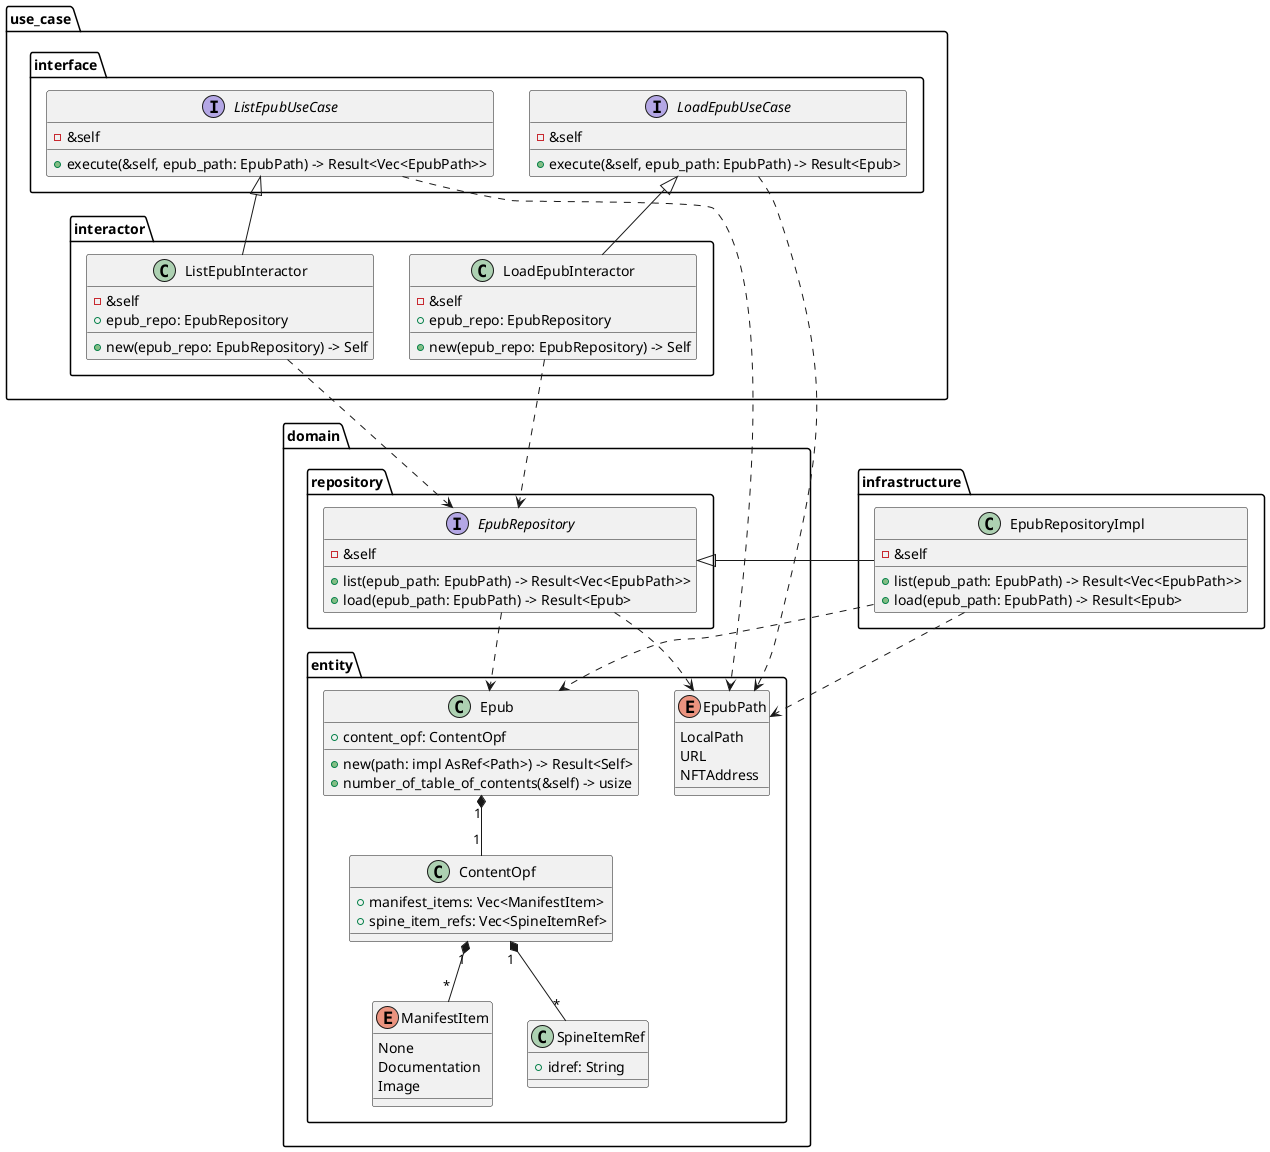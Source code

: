 @startuml
'https://plantuml.com/class-diagram

package "use_case" {
    package "interface" {
        interface ListEpubUseCase {
            -&self
            +execute(&self, epub_path: EpubPath) -> Result<Vec<EpubPath>>
        }

        interface LoadEpubUseCase {
            -&self
            +execute(&self, epub_path: EpubPath) -> Result<Epub>
        }
    }

    package "interactor" {
        class ListEpubInteractor {
            -&self
            +epub_repo: EpubRepository
            +new(epub_repo: EpubRepository) -> Self
        }

        class LoadEpubInteractor {
            -&self
            +epub_repo: EpubRepository
            +new(epub_repo: EpubRepository) -> Self
        }
    }

    ListEpubUseCase <|-- ListEpubInteractor

    LoadEpubUseCase <|-- LoadEpubInteractor
}

package "infrastructure" {
    class EpubRepositoryImpl {
        -&self
        +list(epub_path: EpubPath) -> Result<Vec<EpubPath>>
        +load(epub_path: EpubPath) -> Result<Epub>
    }
}

package "domain" {
    package "repository" {

        interface EpubRepository {
            -&self
            +list(epub_path: EpubPath) -> Result<Vec<EpubPath>>
            +load(epub_path: EpubPath) -> Result<Epub>
        }

        ListEpubInteractor ..> EpubRepository
        LoadEpubInteractor ..> EpubRepository

        EpubRepository <|-- EpubRepositoryImpl
    }

    package "entity" {
        enum EpubPath {
            LocalPath
            URL
            NFTAddress
        }

        class Epub {
            +new(path: impl AsRef<Path>) -> Result<Self>
            +number_of_table_of_contents(&self) -> usize
            +content_opf: ContentOpf
        }

        class ContentOpf {
            +manifest_items: Vec<ManifestItem>
            +spine_item_refs: Vec<SpineItemRef>
        }

        enum ManifestItem {
            None
            Documentation
            Image
        }

        class SpineItemRef {
            +idref: String
        }

        EpubRepository ..> Epub
        EpubRepository ..> EpubPath
        EpubRepositoryImpl ..> Epub
        EpubRepositoryImpl ..> EpubPath

        ListEpubUseCase ..> EpubPath
        LoadEpubUseCase ..> EpubPath

        Epub "1" *-- "1" ContentOpf
        ContentOpf "1" *-- "*" ManifestItem
        ContentOpf "1" *-- "*" SpineItemRef
    }
}

@enduml